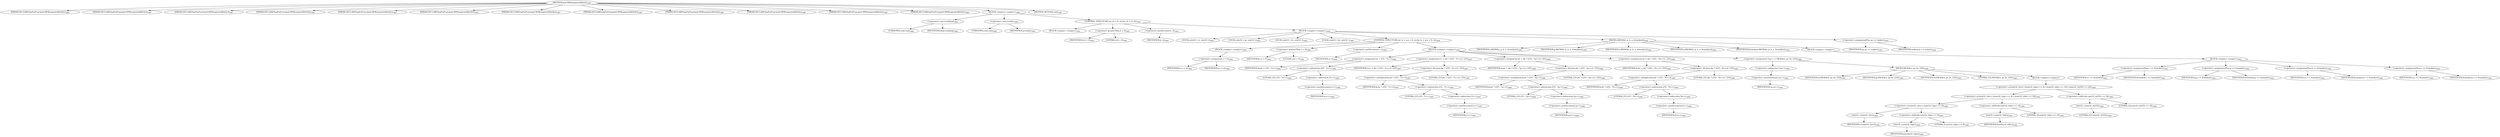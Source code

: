 digraph "putCMYKseparate8bittile" {  
"54372" [label = <(METHOD,putCMYKseparate8bittile)<SUB>1887</SUB>> ]
"54373" [label = <(PARAM,DECLARESepPutFunc(putCMYKseparate8bittile))<SUB>1887</SUB>> ]
"54374" [label = <(PARAM,DECLARESepPutFunc(putCMYKseparate8bittile))<SUB>1887</SUB>> ]
"54375" [label = <(PARAM,DECLARESepPutFunc(putCMYKseparate8bittile))<SUB>1887</SUB>> ]
"54376" [label = <(PARAM,DECLARESepPutFunc(putCMYKseparate8bittile))<SUB>1887</SUB>> ]
"54377" [label = <(PARAM,DECLARESepPutFunc(putCMYKseparate8bittile))<SUB>1887</SUB>> ]
"54378" [label = <(PARAM,DECLARESepPutFunc(putCMYKseparate8bittile))<SUB>1887</SUB>> ]
"54379" [label = <(PARAM,DECLARESepPutFunc(putCMYKseparate8bittile))<SUB>1887</SUB>> ]
"54380" [label = <(PARAM,DECLARESepPutFunc(putCMYKseparate8bittile))<SUB>1887</SUB>> ]
"54381" [label = <(PARAM,DECLARESepPutFunc(putCMYKseparate8bittile))<SUB>1887</SUB>> ]
"54382" [label = <(PARAM,DECLARESepPutFunc(putCMYKseparate8bittile))<SUB>1887</SUB>> ]
"54383" [label = <(PARAM,DECLARESepPutFunc(putCMYKseparate8bittile))<SUB>1887</SUB>> ]
"54384" [label = <(PARAM,DECLARESepPutFunc(putCMYKseparate8bittile))<SUB>1887</SUB>> ]
"54385" [label = <(BLOCK,&lt;empty&gt;,&lt;empty&gt;)<SUB>1888</SUB>> ]
"54386" [label = <(&lt;operator&gt;.cast,(void)img)<SUB>1889</SUB>> ]
"54387" [label = <(UNKNOWN,void,void)<SUB>1889</SUB>> ]
"54388" [label = <(IDENTIFIER,img,(void)img)<SUB>1889</SUB>> ]
"54389" [label = <(&lt;operator&gt;.cast,(void)y)<SUB>1890</SUB>> ]
"54390" [label = <(UNKNOWN,void,void)<SUB>1890</SUB>> ]
"54391" [label = <(IDENTIFIER,y,(void)y)<SUB>1890</SUB>> ]
"54392" [label = <(CONTROL_STRUCTURE,for (;h &gt; 0;--h),for (;h &gt; 0;--h))<SUB>1891</SUB>> ]
"54393" [label = <(BLOCK,&lt;empty&gt;,&lt;empty&gt;)<SUB>1891</SUB>> ]
"54394" [label = <(&lt;operator&gt;.greaterThan,h &gt; 0)<SUB>1891</SUB>> ]
"54395" [label = <(IDENTIFIER,h,h &gt; 0)<SUB>1891</SUB>> ]
"54396" [label = <(LITERAL,0,h &gt; 0)<SUB>1891</SUB>> ]
"54397" [label = <(&lt;operator&gt;.preDecrement,--h)<SUB>1891</SUB>> ]
"54398" [label = <(IDENTIFIER,h,--h)<SUB>1891</SUB>> ]
"54399" [label = <(BLOCK,&lt;empty&gt;,&lt;empty&gt;)<SUB>1892</SUB>> ]
"54400" [label = <(LOCAL,uint32_t rv: uint32_t)<SUB>1893</SUB>> ]
"54401" [label = <(LOCAL,uint32_t gv: uint32_t)<SUB>1893</SUB>> ]
"54402" [label = <(LOCAL,uint32_t bv: uint32_t)<SUB>1893</SUB>> ]
"54403" [label = <(LOCAL,uint32_t kv: uint32_t)<SUB>1893</SUB>> ]
"54404" [label = <(CONTROL_STRUCTURE,for (x = w;x &gt; 0;--x),for (x = w;x &gt; 0;--x))<SUB>1894</SUB>> ]
"54405" [label = <(BLOCK,&lt;empty&gt;,&lt;empty&gt;)<SUB>1894</SUB>> ]
"54406" [label = <(&lt;operator&gt;.assignment,x = w)<SUB>1894</SUB>> ]
"54407" [label = <(IDENTIFIER,x,x = w)<SUB>1894</SUB>> ]
"54408" [label = <(IDENTIFIER,w,x = w)<SUB>1894</SUB>> ]
"54409" [label = <(&lt;operator&gt;.greaterThan,x &gt; 0)<SUB>1894</SUB>> ]
"54410" [label = <(IDENTIFIER,x,x &gt; 0)<SUB>1894</SUB>> ]
"54411" [label = <(LITERAL,0,x &gt; 0)<SUB>1894</SUB>> ]
"54412" [label = <(&lt;operator&gt;.preDecrement,--x)<SUB>1894</SUB>> ]
"54413" [label = <(IDENTIFIER,x,--x)<SUB>1894</SUB>> ]
"54414" [label = <(BLOCK,&lt;empty&gt;,&lt;empty&gt;)<SUB>1895</SUB>> ]
"54415" [label = <(&lt;operator&gt;.assignment,kv = 255 - *a++)<SUB>1896</SUB>> ]
"54416" [label = <(IDENTIFIER,kv,kv = 255 - *a++)<SUB>1896</SUB>> ]
"54417" [label = <(&lt;operator&gt;.subtraction,255 - *a++)<SUB>1896</SUB>> ]
"54418" [label = <(LITERAL,255,255 - *a++)<SUB>1896</SUB>> ]
"54419" [label = <(&lt;operator&gt;.indirection,*a++)<SUB>1896</SUB>> ]
"54420" [label = <(&lt;operator&gt;.postIncrement,a++)<SUB>1896</SUB>> ]
"54421" [label = <(IDENTIFIER,a,a++)<SUB>1896</SUB>> ]
"54422" [label = <(&lt;operator&gt;.assignment,rv = (kv * (255 - *r++)) / 255)<SUB>1897</SUB>> ]
"54423" [label = <(IDENTIFIER,rv,rv = (kv * (255 - *r++)) / 255)<SUB>1897</SUB>> ]
"54424" [label = <(&lt;operator&gt;.division,(kv * (255 - *r++)) / 255)<SUB>1897</SUB>> ]
"54425" [label = <(&lt;operator&gt;.multiplication,kv * (255 - *r++))<SUB>1897</SUB>> ]
"54426" [label = <(IDENTIFIER,kv,kv * (255 - *r++))<SUB>1897</SUB>> ]
"54427" [label = <(&lt;operator&gt;.subtraction,255 - *r++)<SUB>1897</SUB>> ]
"54428" [label = <(LITERAL,255,255 - *r++)<SUB>1897</SUB>> ]
"54429" [label = <(&lt;operator&gt;.indirection,*r++)<SUB>1897</SUB>> ]
"54430" [label = <(&lt;operator&gt;.postIncrement,r++)<SUB>1897</SUB>> ]
"54431" [label = <(IDENTIFIER,r,r++)<SUB>1897</SUB>> ]
"54432" [label = <(LITERAL,255,(kv * (255 - *r++)) / 255)<SUB>1897</SUB>> ]
"54433" [label = <(&lt;operator&gt;.assignment,gv = (kv * (255 - *g++)) / 255)<SUB>1898</SUB>> ]
"54434" [label = <(IDENTIFIER,gv,gv = (kv * (255 - *g++)) / 255)<SUB>1898</SUB>> ]
"54435" [label = <(&lt;operator&gt;.division,(kv * (255 - *g++)) / 255)<SUB>1898</SUB>> ]
"54436" [label = <(&lt;operator&gt;.multiplication,kv * (255 - *g++))<SUB>1898</SUB>> ]
"54437" [label = <(IDENTIFIER,kv,kv * (255 - *g++))<SUB>1898</SUB>> ]
"54438" [label = <(&lt;operator&gt;.subtraction,255 - *g++)<SUB>1898</SUB>> ]
"54439" [label = <(LITERAL,255,255 - *g++)<SUB>1898</SUB>> ]
"54440" [label = <(&lt;operator&gt;.indirection,*g++)<SUB>1898</SUB>> ]
"54441" [label = <(&lt;operator&gt;.postIncrement,g++)<SUB>1898</SUB>> ]
"54442" [label = <(IDENTIFIER,g,g++)<SUB>1898</SUB>> ]
"54443" [label = <(LITERAL,255,(kv * (255 - *g++)) / 255)<SUB>1898</SUB>> ]
"54444" [label = <(&lt;operator&gt;.assignment,bv = (kv * (255 - *b++)) / 255)<SUB>1899</SUB>> ]
"54445" [label = <(IDENTIFIER,bv,bv = (kv * (255 - *b++)) / 255)<SUB>1899</SUB>> ]
"54446" [label = <(&lt;operator&gt;.division,(kv * (255 - *b++)) / 255)<SUB>1899</SUB>> ]
"54447" [label = <(&lt;operator&gt;.multiplication,kv * (255 - *b++))<SUB>1899</SUB>> ]
"54448" [label = <(IDENTIFIER,kv,kv * (255 - *b++))<SUB>1899</SUB>> ]
"54449" [label = <(&lt;operator&gt;.subtraction,255 - *b++)<SUB>1899</SUB>> ]
"54450" [label = <(LITERAL,255,255 - *b++)<SUB>1899</SUB>> ]
"54451" [label = <(&lt;operator&gt;.indirection,*b++)<SUB>1899</SUB>> ]
"54452" [label = <(&lt;operator&gt;.postIncrement,b++)<SUB>1899</SUB>> ]
"54453" [label = <(IDENTIFIER,b,b++)<SUB>1899</SUB>> ]
"54454" [label = <(LITERAL,255,(kv * (255 - *b++)) / 255)<SUB>1899</SUB>> ]
"54455" [label = <(&lt;operator&gt;.assignment,*cp++ = PACK4(rv, gv, bv, 255))<SUB>1900</SUB>> ]
"54456" [label = <(&lt;operator&gt;.indirection,*cp++)<SUB>1900</SUB>> ]
"54457" [label = <(&lt;operator&gt;.postIncrement,cp++)<SUB>1900</SUB>> ]
"54458" [label = <(IDENTIFIER,cp,cp++)<SUB>1900</SUB>> ]
"54459" [label = <(PACK4,PACK4(rv, gv, bv, 255))<SUB>1900</SUB>> ]
"54460" [label = <(IDENTIFIER,rv,PACK4(rv, gv, bv, 255))<SUB>1900</SUB>> ]
"54461" [label = <(IDENTIFIER,gv,PACK4(rv, gv, bv, 255))<SUB>1900</SUB>> ]
"54462" [label = <(IDENTIFIER,bv,PACK4(rv, gv, bv, 255))<SUB>1900</SUB>> ]
"54463" [label = <(LITERAL,255,PACK4(rv, gv, bv, 255))<SUB>1900</SUB>> ]
"54464" [label = <(BLOCK,&lt;empty&gt;,&lt;empty&gt;)> ]
"54465" [label = <(&lt;operator&gt;.or,(uint32_t)(rv) | ((uint32_t)(gv) &lt;&lt; 8) | ((uint32_t)(bv) &lt;&lt; 16) | ((uint32_t)(255) &lt;&lt; 24))<SUB>1900</SUB>> ]
"54466" [label = <(&lt;operator&gt;.or,(uint32_t)(rv) | ((uint32_t)(gv) &lt;&lt; 8) | ((uint32_t)(bv) &lt;&lt; 16))<SUB>1900</SUB>> ]
"54467" [label = <(&lt;operator&gt;.or,(uint32_t)(rv) | ((uint32_t)(gv) &lt;&lt; 8))<SUB>1900</SUB>> ]
"54468" [label = <(uint32_t,(uint32_t)(rv))<SUB>1900</SUB>> ]
"54469" [label = <(IDENTIFIER,rv,(uint32_t)(rv))<SUB>1900</SUB>> ]
"54470" [label = <(&lt;operator&gt;.shiftLeft,(uint32_t)(gv) &lt;&lt; 8)<SUB>1900</SUB>> ]
"54471" [label = <(uint32_t,(uint32_t)(gv))<SUB>1900</SUB>> ]
"54472" [label = <(IDENTIFIER,gv,(uint32_t)(gv))<SUB>1900</SUB>> ]
"54473" [label = <(LITERAL,8,(uint32_t)(gv) &lt;&lt; 8)<SUB>1900</SUB>> ]
"54474" [label = <(&lt;operator&gt;.shiftLeft,(uint32_t)(bv) &lt;&lt; 16)<SUB>1900</SUB>> ]
"54475" [label = <(uint32_t,(uint32_t)(bv))<SUB>1900</SUB>> ]
"54476" [label = <(IDENTIFIER,bv,(uint32_t)(bv))<SUB>1900</SUB>> ]
"54477" [label = <(LITERAL,16,(uint32_t)(bv) &lt;&lt; 16)<SUB>1900</SUB>> ]
"54478" [label = <(&lt;operator&gt;.shiftLeft,(uint32_t)(255) &lt;&lt; 24)<SUB>1900</SUB>> ]
"54479" [label = <(uint32_t,(uint32_t)(255))<SUB>1900</SUB>> ]
"54480" [label = <(LITERAL,255,(uint32_t)(255))<SUB>1900</SUB>> ]
"54481" [label = <(LITERAL,24,(uint32_t)(255) &lt;&lt; 24)<SUB>1900</SUB>> ]
"54482" [label = <(SKEW4,SKEW4(r, g, b, a, fromskew))<SUB>1902</SUB>> ]
"54483" [label = <(IDENTIFIER,r,SKEW4(r, g, b, a, fromskew))<SUB>1902</SUB>> ]
"54484" [label = <(IDENTIFIER,g,SKEW4(r, g, b, a, fromskew))<SUB>1902</SUB>> ]
"54485" [label = <(IDENTIFIER,b,SKEW4(r, g, b, a, fromskew))<SUB>1902</SUB>> ]
"54486" [label = <(IDENTIFIER,a,SKEW4(r, g, b, a, fromskew))<SUB>1902</SUB>> ]
"54487" [label = <(IDENTIFIER,fromskew,SKEW4(r, g, b, a, fromskew))<SUB>1902</SUB>> ]
"54488" [label = <(BLOCK,&lt;empty&gt;,&lt;empty&gt;)> ]
"54489" [label = <(BLOCK,&lt;empty&gt;,&lt;empty&gt;)<SUB>1902</SUB>> ]
"54490" [label = <(&lt;operator&gt;.assignmentPlus,r += fromskew)<SUB>1902</SUB>> ]
"54491" [label = <(IDENTIFIER,r,r += fromskew)<SUB>1902</SUB>> ]
"54492" [label = <(IDENTIFIER,fromskew,r += fromskew)<SUB>1902</SUB>> ]
"54493" [label = <(&lt;operator&gt;.assignmentPlus,g += fromskew)<SUB>1902</SUB>> ]
"54494" [label = <(IDENTIFIER,g,g += fromskew)<SUB>1902</SUB>> ]
"54495" [label = <(IDENTIFIER,fromskew,g += fromskew)<SUB>1902</SUB>> ]
"54496" [label = <(&lt;operator&gt;.assignmentPlus,b += fromskew)<SUB>1902</SUB>> ]
"54497" [label = <(IDENTIFIER,b,b += fromskew)<SUB>1902</SUB>> ]
"54498" [label = <(IDENTIFIER,fromskew,b += fromskew)<SUB>1902</SUB>> ]
"54499" [label = <(&lt;operator&gt;.assignmentPlus,a += fromskew)<SUB>1902</SUB>> ]
"54500" [label = <(IDENTIFIER,a,a += fromskew)<SUB>1902</SUB>> ]
"54501" [label = <(IDENTIFIER,fromskew,a += fromskew)<SUB>1902</SUB>> ]
"54502" [label = <(&lt;operator&gt;.assignmentPlus,cp += toskew)<SUB>1903</SUB>> ]
"54503" [label = <(IDENTIFIER,cp,cp += toskew)<SUB>1903</SUB>> ]
"54504" [label = <(IDENTIFIER,toskew,cp += toskew)<SUB>1903</SUB>> ]
"54505" [label = <(METHOD_RETURN,void)<SUB>1887</SUB>> ]
  "54372" -> "54373" 
  "54372" -> "54374" 
  "54372" -> "54375" 
  "54372" -> "54376" 
  "54372" -> "54377" 
  "54372" -> "54378" 
  "54372" -> "54379" 
  "54372" -> "54380" 
  "54372" -> "54381" 
  "54372" -> "54382" 
  "54372" -> "54383" 
  "54372" -> "54384" 
  "54372" -> "54385" 
  "54372" -> "54505" 
  "54385" -> "54386" 
  "54385" -> "54389" 
  "54385" -> "54392" 
  "54386" -> "54387" 
  "54386" -> "54388" 
  "54389" -> "54390" 
  "54389" -> "54391" 
  "54392" -> "54393" 
  "54392" -> "54394" 
  "54392" -> "54397" 
  "54392" -> "54399" 
  "54394" -> "54395" 
  "54394" -> "54396" 
  "54397" -> "54398" 
  "54399" -> "54400" 
  "54399" -> "54401" 
  "54399" -> "54402" 
  "54399" -> "54403" 
  "54399" -> "54404" 
  "54399" -> "54482" 
  "54399" -> "54502" 
  "54404" -> "54405" 
  "54404" -> "54409" 
  "54404" -> "54412" 
  "54404" -> "54414" 
  "54405" -> "54406" 
  "54406" -> "54407" 
  "54406" -> "54408" 
  "54409" -> "54410" 
  "54409" -> "54411" 
  "54412" -> "54413" 
  "54414" -> "54415" 
  "54414" -> "54422" 
  "54414" -> "54433" 
  "54414" -> "54444" 
  "54414" -> "54455" 
  "54415" -> "54416" 
  "54415" -> "54417" 
  "54417" -> "54418" 
  "54417" -> "54419" 
  "54419" -> "54420" 
  "54420" -> "54421" 
  "54422" -> "54423" 
  "54422" -> "54424" 
  "54424" -> "54425" 
  "54424" -> "54432" 
  "54425" -> "54426" 
  "54425" -> "54427" 
  "54427" -> "54428" 
  "54427" -> "54429" 
  "54429" -> "54430" 
  "54430" -> "54431" 
  "54433" -> "54434" 
  "54433" -> "54435" 
  "54435" -> "54436" 
  "54435" -> "54443" 
  "54436" -> "54437" 
  "54436" -> "54438" 
  "54438" -> "54439" 
  "54438" -> "54440" 
  "54440" -> "54441" 
  "54441" -> "54442" 
  "54444" -> "54445" 
  "54444" -> "54446" 
  "54446" -> "54447" 
  "54446" -> "54454" 
  "54447" -> "54448" 
  "54447" -> "54449" 
  "54449" -> "54450" 
  "54449" -> "54451" 
  "54451" -> "54452" 
  "54452" -> "54453" 
  "54455" -> "54456" 
  "54455" -> "54459" 
  "54456" -> "54457" 
  "54457" -> "54458" 
  "54459" -> "54460" 
  "54459" -> "54461" 
  "54459" -> "54462" 
  "54459" -> "54463" 
  "54459" -> "54464" 
  "54464" -> "54465" 
  "54465" -> "54466" 
  "54465" -> "54478" 
  "54466" -> "54467" 
  "54466" -> "54474" 
  "54467" -> "54468" 
  "54467" -> "54470" 
  "54468" -> "54469" 
  "54470" -> "54471" 
  "54470" -> "54473" 
  "54471" -> "54472" 
  "54474" -> "54475" 
  "54474" -> "54477" 
  "54475" -> "54476" 
  "54478" -> "54479" 
  "54478" -> "54481" 
  "54479" -> "54480" 
  "54482" -> "54483" 
  "54482" -> "54484" 
  "54482" -> "54485" 
  "54482" -> "54486" 
  "54482" -> "54487" 
  "54482" -> "54488" 
  "54488" -> "54489" 
  "54489" -> "54490" 
  "54489" -> "54493" 
  "54489" -> "54496" 
  "54489" -> "54499" 
  "54490" -> "54491" 
  "54490" -> "54492" 
  "54493" -> "54494" 
  "54493" -> "54495" 
  "54496" -> "54497" 
  "54496" -> "54498" 
  "54499" -> "54500" 
  "54499" -> "54501" 
  "54502" -> "54503" 
  "54502" -> "54504" 
}
